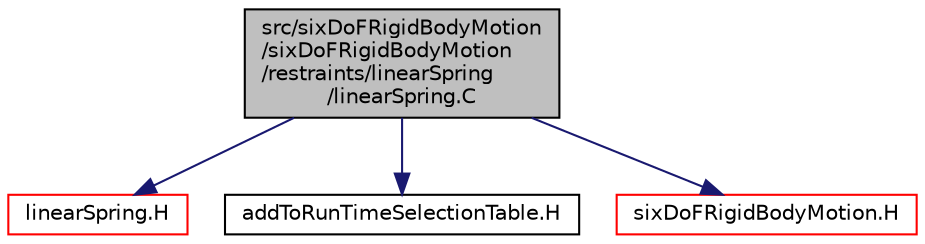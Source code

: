 digraph "src/sixDoFRigidBodyMotion/sixDoFRigidBodyMotion/restraints/linearSpring/linearSpring.C"
{
  bgcolor="transparent";
  edge [fontname="Helvetica",fontsize="10",labelfontname="Helvetica",labelfontsize="10"];
  node [fontname="Helvetica",fontsize="10",shape=record];
  Node0 [label="src/sixDoFRigidBodyMotion\l/sixDoFRigidBodyMotion\l/restraints/linearSpring\l/linearSpring.C",height=0.2,width=0.4,color="black", fillcolor="grey75", style="filled", fontcolor="black"];
  Node0 -> Node1 [color="midnightblue",fontsize="10",style="solid",fontname="Helvetica"];
  Node1 [label="linearSpring.H",height=0.2,width=0.4,color="red",URL="$a42002.html"];
  Node0 -> Node180 [color="midnightblue",fontsize="10",style="solid",fontname="Helvetica"];
  Node180 [label="addToRunTimeSelectionTable.H",height=0.2,width=0.4,color="black",URL="$a09989.html",tooltip="Macros for easy insertion into run-time selection tables. "];
  Node0 -> Node181 [color="midnightblue",fontsize="10",style="solid",fontname="Helvetica"];
  Node181 [label="sixDoFRigidBodyMotion.H",height=0.2,width=0.4,color="red",URL="$a15320.html"];
}

